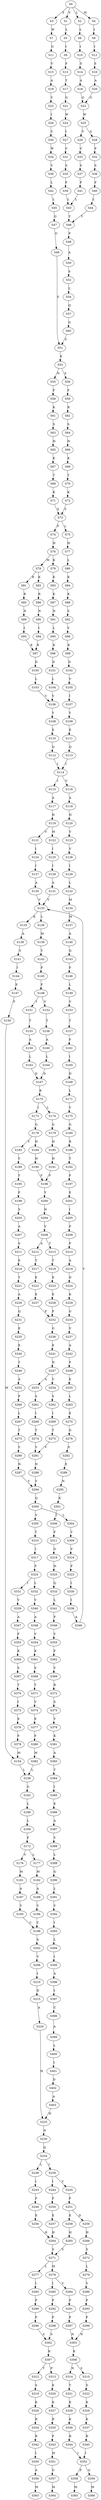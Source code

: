 strict digraph  {
	S0 -> S1 [ label = V ];
	S0 -> S2 [ label = L ];
	S0 -> S3 [ label = S ];
	S0 -> S4 [ label = M ];
	S1 -> S5 [ label = L ];
	S2 -> S6 [ label = L ];
	S3 -> S7 [ label = W ];
	S4 -> S8 [ label = I ];
	S5 -> S9 [ label = I ];
	S6 -> S10 [ label = I ];
	S7 -> S11 [ label = G ];
	S8 -> S12 [ label = I ];
	S9 -> S13 [ label = F ];
	S10 -> S14 [ label = S ];
	S11 -> S15 [ label = V ];
	S12 -> S16 [ label = S ];
	S13 -> S17 [ label = T ];
	S14 -> S18 [ label = A ];
	S15 -> S19 [ label = A ];
	S16 -> S20 [ label = A ];
	S17 -> S21 [ label = G ];
	S18 -> S22 [ label = G ];
	S19 -> S23 [ label = V ];
	S20 -> S22 [ label = G ];
	S21 -> S24 [ label = W ];
	S22 -> S25 [ label = W ];
	S23 -> S26 [ label = I ];
	S24 -> S27 [ label = I ];
	S25 -> S28 [ label = A ];
	S25 -> S29 [ label = V ];
	S26 -> S30 [ label = C ];
	S27 -> S31 [ label = C ];
	S28 -> S32 [ label = F ];
	S29 -> S33 [ label = C ];
	S30 -> S34 [ label = W ];
	S31 -> S35 [ label = S ];
	S32 -> S36 [ label = S ];
	S33 -> S37 [ label = S ];
	S34 -> S38 [ label = V ];
	S35 -> S39 [ label = F ];
	S36 -> S40 [ label = F ];
	S37 -> S41 [ label = F ];
	S38 -> S42 [ label = L ];
	S39 -> S43 [ label = L ];
	S40 -> S44 [ label = L ];
	S41 -> S43 [ label = L ];
	S42 -> S45 [ label = L ];
	S43 -> S46 [ label = Y ];
	S44 -> S46 [ label = Y ];
	S45 -> S47 [ label = Q ];
	S46 -> S48 [ label = F ];
	S47 -> S49 [ label = G ];
	S48 -> S50 [ label = A ];
	S49 -> S51 [ label = S ];
	S50 -> S52 [ label = S ];
	S51 -> S53 [ label = E ];
	S52 -> S54 [ label = L ];
	S53 -> S55 [ label = N ];
	S53 -> S56 [ label = S ];
	S54 -> S57 [ label = Q ];
	S55 -> S58 [ label = F ];
	S56 -> S59 [ label = F ];
	S57 -> S60 [ label = G ];
	S58 -> S61 [ label = K ];
	S59 -> S62 [ label = R ];
	S60 -> S51 [ label = S ];
	S61 -> S63 [ label = S ];
	S62 -> S64 [ label = S ];
	S63 -> S65 [ label = H ];
	S64 -> S66 [ label = N ];
	S65 -> S67 [ label = K ];
	S66 -> S68 [ label = K ];
	S67 -> S69 [ label = T ];
	S68 -> S70 [ label = T ];
	S69 -> S71 [ label = K ];
	S70 -> S72 [ label = K ];
	S71 -> S73 [ label = S ];
	S72 -> S73 [ label = S ];
	S73 -> S74 [ label = F ];
	S73 -> S75 [ label = L ];
	S74 -> S76 [ label = H ];
	S75 -> S77 [ label = H ];
	S76 -> S78 [ label = M ];
	S76 -> S79 [ label = K ];
	S77 -> S80 [ label = L ];
	S78 -> S81 [ label = R ];
	S78 -> S82 [ label = K ];
	S79 -> S83 [ label = K ];
	S80 -> S84 [ label = K ];
	S81 -> S85 [ label = R ];
	S82 -> S86 [ label = R ];
	S83 -> S87 [ label = K ];
	S84 -> S88 [ label = K ];
	S85 -> S89 [ label = N ];
	S86 -> S90 [ label = N ];
	S87 -> S91 [ label = N ];
	S88 -> S92 [ label = S ];
	S89 -> S93 [ label = I ];
	S90 -> S94 [ label = I ];
	S91 -> S95 [ label = L ];
	S92 -> S96 [ label = V ];
	S93 -> S97 [ label = K ];
	S94 -> S97 [ label = K ];
	S95 -> S98 [ label = K ];
	S96 -> S99 [ label = K ];
	S97 -> S100 [ label = D ];
	S98 -> S101 [ label = D ];
	S99 -> S102 [ label = D ];
	S100 -> S103 [ label = L ];
	S101 -> S104 [ label = L ];
	S102 -> S105 [ label = V ];
	S103 -> S106 [ label = V ];
	S104 -> S106 [ label = V ];
	S105 -> S107 [ label = I ];
	S106 -> S108 [ label = Y ];
	S107 -> S109 [ label = Y ];
	S108 -> S110 [ label = E ];
	S109 -> S111 [ label = E ];
	S110 -> S112 [ label = Q ];
	S111 -> S113 [ label = Q ];
	S112 -> S114 [ label = I ];
	S113 -> S114 [ label = I ];
	S114 -> S115 [ label = I ];
	S114 -> S116 [ label = V ];
	S115 -> S117 [ label = A ];
	S116 -> S118 [ label = A ];
	S117 -> S119 [ label = H ];
	S118 -> S120 [ label = H ];
	S119 -> S121 [ label = V ];
	S119 -> S122 [ label = M ];
	S120 -> S123 [ label = V ];
	S121 -> S124 [ label = I ];
	S122 -> S125 [ label = I ];
	S123 -> S126 [ label = V ];
	S124 -> S127 [ label = I ];
	S125 -> S128 [ label = I ];
	S126 -> S129 [ label = I ];
	S127 -> S130 [ label = A ];
	S128 -> S131 [ label = A ];
	S129 -> S132 [ label = L ];
	S130 -> S133 [ label = V ];
	S131 -> S133 [ label = V ];
	S132 -> S134 [ label = M ];
	S133 -> S135 [ label = K ];
	S133 -> S136 [ label = L ];
	S134 -> S137 [ label = M ];
	S135 -> S138 [ label = A ];
	S136 -> S139 [ label = M ];
	S137 -> S140 [ label = A ];
	S138 -> S141 [ label = S ];
	S139 -> S142 [ label = Y ];
	S140 -> S143 [ label = Q ];
	S141 -> S144 [ label = I ];
	S142 -> S145 [ label = F ];
	S143 -> S146 [ label = F ];
	S144 -> S147 [ label = E ];
	S145 -> S148 [ label = F ];
	S146 -> S149 [ label = L ];
	S147 -> S150 [ label = F ];
	S148 -> S151 [ label = I ];
	S148 -> S152 [ label = V ];
	S149 -> S153 [ label = V ];
	S150 -> S154 [ label = M ];
	S151 -> S155 [ label = T ];
	S152 -> S156 [ label = T ];
	S153 -> S157 [ label = T ];
	S154 -> S158 [ label = L ];
	S155 -> S159 [ label = A ];
	S156 -> S160 [ label = A ];
	S157 -> S161 [ label = F ];
	S158 -> S162 [ label = G ];
	S159 -> S163 [ label = L ];
	S160 -> S164 [ label = L ];
	S161 -> S165 [ label = I ];
	S162 -> S166 [ label = L ];
	S163 -> S167 [ label = D ];
	S164 -> S167 [ label = D ];
	S165 -> S168 [ label = D ];
	S166 -> S169 [ label = L ];
	S167 -> S170 [ label = K ];
	S168 -> S171 [ label = L ];
	S169 -> S172 [ label = F ];
	S170 -> S173 [ label = I ];
	S170 -> S174 [ label = L ];
	S171 -> S175 [ label = Y ];
	S172 -> S176 [ label = V ];
	S172 -> S177 [ label = L ];
	S173 -> S178 [ label = G ];
	S174 -> S179 [ label = G ];
	S175 -> S180 [ label = G ];
	S176 -> S181 [ label = M ];
	S177 -> S182 [ label = M ];
	S178 -> S183 [ label = Y ];
	S178 -> S184 [ label = H ];
	S179 -> S185 [ label = H ];
	S180 -> S186 [ label = R ];
	S181 -> S187 [ label = A ];
	S182 -> S188 [ label = A ];
	S183 -> S189 [ label = Y ];
	S184 -> S190 [ label = H ];
	S185 -> S191 [ label = H ];
	S186 -> S192 [ label = T ];
	S187 -> S193 [ label = V ];
	S188 -> S194 [ label = V ];
	S189 -> S195 [ label = Y ];
	S190 -> S196 [ label = F ];
	S191 -> S196 [ label = F ];
	S192 -> S197 [ label = F ];
	S193 -> S198 [ label = C ];
	S194 -> S198 [ label = C ];
	S195 -> S199 [ label = F ];
	S196 -> S200 [ label = Y ];
	S197 -> S201 [ label = E ];
	S198 -> S202 [ label = S ];
	S199 -> S203 [ label = S ];
	S200 -> S204 [ label = N ];
	S201 -> S205 [ label = I ];
	S202 -> S206 [ label = V ];
	S203 -> S207 [ label = A ];
	S204 -> S208 [ label = V ];
	S205 -> S209 [ label = P ];
	S206 -> S210 [ label = I ];
	S207 -> S211 [ label = S ];
	S208 -> S212 [ label = A ];
	S208 -> S213 [ label = T ];
	S209 -> S214 [ label = F ];
	S210 -> S215 [ label = D ];
	S211 -> S216 [ label = E ];
	S212 -> S217 [ label = T ];
	S213 -> S218 [ label = T ];
	S214 -> S219 [ label = A ];
	S215 -> S220 [ label = A ];
	S216 -> S221 [ label = T ];
	S217 -> S222 [ label = E ];
	S218 -> S223 [ label = E ];
	S219 -> S224 [ label = D ];
	S220 -> S225 [ label = H ];
	S221 -> S226 [ label = A ];
	S222 -> S227 [ label = E ];
	S223 -> S228 [ label = E ];
	S224 -> S229 [ label = K ];
	S225 -> S230 [ label = N ];
	S226 -> S231 [ label = Q ];
	S227 -> S232 [ label = P ];
	S228 -> S232 [ label = P ];
	S229 -> S233 [ label = G ];
	S230 -> S234 [ label = Q ];
	S231 -> S235 [ label = E ];
	S232 -> S236 [ label = G ];
	S233 -> S237 [ label = V ];
	S234 -> S238 [ label = L ];
	S234 -> S239 [ label = I ];
	S235 -> S240 [ label = E ];
	S236 -> S241 [ label = E ];
	S237 -> S242 [ label = A ];
	S238 -> S243 [ label = I ];
	S239 -> S244 [ label = I ];
	S239 -> S245 [ label = V ];
	S240 -> S246 [ label = T ];
	S241 -> S247 [ label = N ];
	S242 -> S248 [ label = P ];
	S243 -> S249 [ label = F ];
	S244 -> S250 [ label = F ];
	S245 -> S251 [ label = F ];
	S246 -> S252 [ label = A ];
	S247 -> S253 [ label = A ];
	S247 -> S254 [ label = V ];
	S248 -> S255 [ label = E ];
	S249 -> S256 [ label = E ];
	S250 -> S257 [ label = E ];
	S251 -> S258 [ label = E ];
	S251 -> S259 [ label = D ];
	S252 -> S260 [ label = P ];
	S253 -> S261 [ label = S ];
	S254 -> S262 [ label = S ];
	S255 -> S263 [ label = L ];
	S256 -> S264 [ label = H ];
	S257 -> S264 [ label = H ];
	S258 -> S265 [ label = H ];
	S259 -> S266 [ label = H ];
	S260 -> S267 [ label = L ];
	S261 -> S268 [ label = I ];
	S262 -> S269 [ label = I ];
	S263 -> S270 [ label = E ];
	S264 -> S271 [ label = S ];
	S265 -> S271 [ label = S ];
	S266 -> S272 [ label = S ];
	S267 -> S273 [ label = T ];
	S268 -> S274 [ label = T ];
	S269 -> S275 [ label = T ];
	S270 -> S276 [ label = G ];
	S271 -> S277 [ label = L ];
	S271 -> S278 [ label = M ];
	S272 -> S279 [ label = L ];
	S273 -> S280 [ label = V ];
	S274 -> S281 [ label = V ];
	S275 -> S281 [ label = V ];
	S276 -> S282 [ label = E ];
	S277 -> S283 [ label = I ];
	S278 -> S284 [ label = V ];
	S278 -> S285 [ label = I ];
	S279 -> S286 [ label = V ];
	S280 -> S287 [ label = N ];
	S281 -> S288 [ label = N ];
	S282 -> S289 [ label = E ];
	S283 -> S290 [ label = P ];
	S284 -> S291 [ label = P ];
	S285 -> S292 [ label = P ];
	S286 -> S293 [ label = P ];
	S287 -> S294 [ label = Y ];
	S288 -> S294 [ label = Y ];
	S289 -> S295 [ label = N ];
	S290 -> S296 [ label = P ];
	S291 -> S297 [ label = P ];
	S292 -> S298 [ label = P ];
	S293 -> S299 [ label = P ];
	S294 -> S300 [ label = Q ];
	S295 -> S301 [ label = K ];
	S296 -> S302 [ label = S ];
	S297 -> S303 [ label = N ];
	S298 -> S302 [ label = S ];
	S299 -> S303 [ label = N ];
	S300 -> S304 [ label = L ];
	S300 -> S305 [ label = V ];
	S301 -> S306 [ label = I ];
	S302 -> S307 [ label = K ];
	S303 -> S308 [ label = K ];
	S304 -> S309 [ label = T ];
	S305 -> S310 [ label = T ];
	S306 -> S311 [ label = F ];
	S307 -> S312 [ label = T ];
	S307 -> S313 [ label = P ];
	S308 -> S314 [ label = N ];
	S308 -> S315 [ label = S ];
	S309 -> S316 [ label = V ];
	S310 -> S317 [ label = I ];
	S311 -> S318 [ label = G ];
	S312 -> S319 [ label = S ];
	S313 -> S320 [ label = K ];
	S314 -> S321 [ label = T ];
	S315 -> S322 [ label = S ];
	S316 -> S323 [ label = F ];
	S317 -> S324 [ label = F ];
	S318 -> S325 [ label = H ];
	S319 -> S326 [ label = K ];
	S320 -> S327 [ label = K ];
	S321 -> S328 [ label = K ];
	S322 -> S329 [ label = K ];
	S323 -> S330 [ label = I ];
	S324 -> S331 [ label = I ];
	S324 -> S332 [ label = L ];
	S325 -> S333 [ label = Q ];
	S326 -> S334 [ label = R ];
	S327 -> S335 [ label = R ];
	S328 -> S336 [ label = K ];
	S329 -> S337 [ label = K ];
	S330 -> S338 [ label = I ];
	S331 -> S339 [ label = V ];
	S332 -> S340 [ label = V ];
	S333 -> S341 [ label = L ];
	S334 -> S342 [ label = R ];
	S335 -> S343 [ label = P ];
	S336 -> S344 [ label = R ];
	S337 -> S345 [ label = R ];
	S338 -> S346 [ label = A ];
	S339 -> S347 [ label = A ];
	S340 -> S348 [ label = A ];
	S341 -> S349 [ label = F ];
	S342 -> S350 [ label = I ];
	S343 -> S351 [ label = M ];
	S344 -> S352 [ label = I ];
	S345 -> S352 [ label = I ];
	S346 -> S133 [ label = V ];
	S347 -> S353 [ label = F ];
	S348 -> S354 [ label = V ];
	S349 -> S355 [ label = V ];
	S350 -> S356 [ label = A ];
	S351 -> S357 [ label = G ];
	S352 -> S358 [ label = P ];
	S352 -> S359 [ label = G ];
	S353 -> S360 [ label = K ];
	S354 -> S361 [ label = K ];
	S355 -> S362 [ label = F ];
	S356 -> S363 [ label = M ];
	S357 -> S364 [ label = M ];
	S358 -> S365 [ label = M ];
	S359 -> S366 [ label = M ];
	S360 -> S367 [ label = S ];
	S361 -> S368 [ label = S ];
	S362 -> S369 [ label = V ];
	S367 -> S370 [ label = T ];
	S368 -> S371 [ label = T ];
	S369 -> S372 [ label = R ];
	S370 -> S373 [ label = I ];
	S371 -> S374 [ label = V ];
	S372 -> S375 [ label = S ];
	S373 -> S376 [ label = E ];
	S374 -> S377 [ label = E ];
	S375 -> S378 [ label = V ];
	S376 -> S379 [ label = F ];
	S377 -> S380 [ label = F ];
	S378 -> S381 [ label = K ];
	S379 -> S154 [ label = M ];
	S380 -> S382 [ label = M ];
	S381 -> S383 [ label = A ];
	S382 -> S158 [ label = L ];
	S383 -> S384 [ label = T ];
	S384 -> S385 [ label = I ];
	S385 -> S386 [ label = E ];
	S386 -> S387 [ label = A ];
	S387 -> S388 [ label = V ];
	S388 -> S389 [ label = L ];
	S389 -> S390 [ label = G ];
	S390 -> S391 [ label = L ];
	S391 -> S392 [ label = V ];
	S392 -> S393 [ label = I ];
	S393 -> S394 [ label = L ];
	S394 -> S395 [ label = I ];
	S395 -> S396 [ label = A ];
	S396 -> S397 [ label = I ];
	S397 -> S398 [ label = C ];
	S398 -> S399 [ label = A ];
	S399 -> S400 [ label = L ];
	S400 -> S401 [ label = I ];
	S401 -> S402 [ label = D ];
	S402 -> S403 [ label = A ];
	S403 -> S225 [ label = H ];
}
